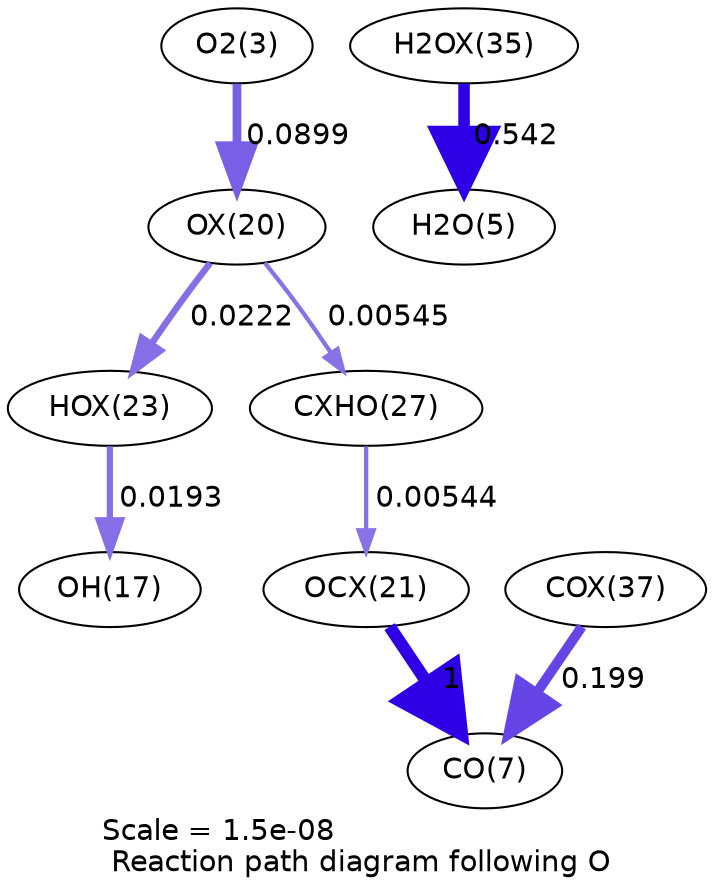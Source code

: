 digraph reaction_paths {
center=1;
s5 -> s42[fontname="Helvetica", penwidth=4.18, arrowsize=2.09, color="0.7, 0.59, 0.9"
, label=" 0.0899"];
s42 -> s45[fontname="Helvetica", penwidth=3.12, arrowsize=1.56, color="0.7, 0.522, 0.9"
, label=" 0.0222"];
s42 -> s48[fontname="Helvetica", penwidth=2.06, arrowsize=1.03, color="0.7, 0.505, 0.9"
, label=" 0.00545"];
s45 -> s19[fontname="Helvetica", penwidth=3.02, arrowsize=1.51, color="0.7, 0.519, 0.9"
, label=" 0.0193"];
s51 -> s7[fontname="Helvetica", penwidth=5.54, arrowsize=2.77, color="0.7, 1.04, 0.9"
, label=" 0.542"];
s48 -> s43[fontname="Helvetica", penwidth=2.06, arrowsize=1.03, color="0.7, 0.505, 0.9"
, label=" 0.00544"];
s43 -> s9[fontname="Helvetica", penwidth=6, arrowsize=3, color="0.7, 1.5, 0.9"
, label=" 1"];
s53 -> s9[fontname="Helvetica", penwidth=4.78, arrowsize=2.39, color="0.7, 0.699, 0.9"
, label=" 0.199"];
s5 [ fontname="Helvetica", label="O2(3)"];
s7 [ fontname="Helvetica", label="H2O(5)"];
s9 [ fontname="Helvetica", label="CO(7)"];
s19 [ fontname="Helvetica", label="OH(17)"];
s42 [ fontname="Helvetica", label="OX(20)"];
s43 [ fontname="Helvetica", label="OCX(21)"];
s45 [ fontname="Helvetica", label="HOX(23)"];
s48 [ fontname="Helvetica", label="CXHO(27)"];
s51 [ fontname="Helvetica", label="H2OX(35)"];
s53 [ fontname="Helvetica", label="COX(37)"];
 label = "Scale = 1.5e-08\l Reaction path diagram following O";
 fontname = "Helvetica";
}
